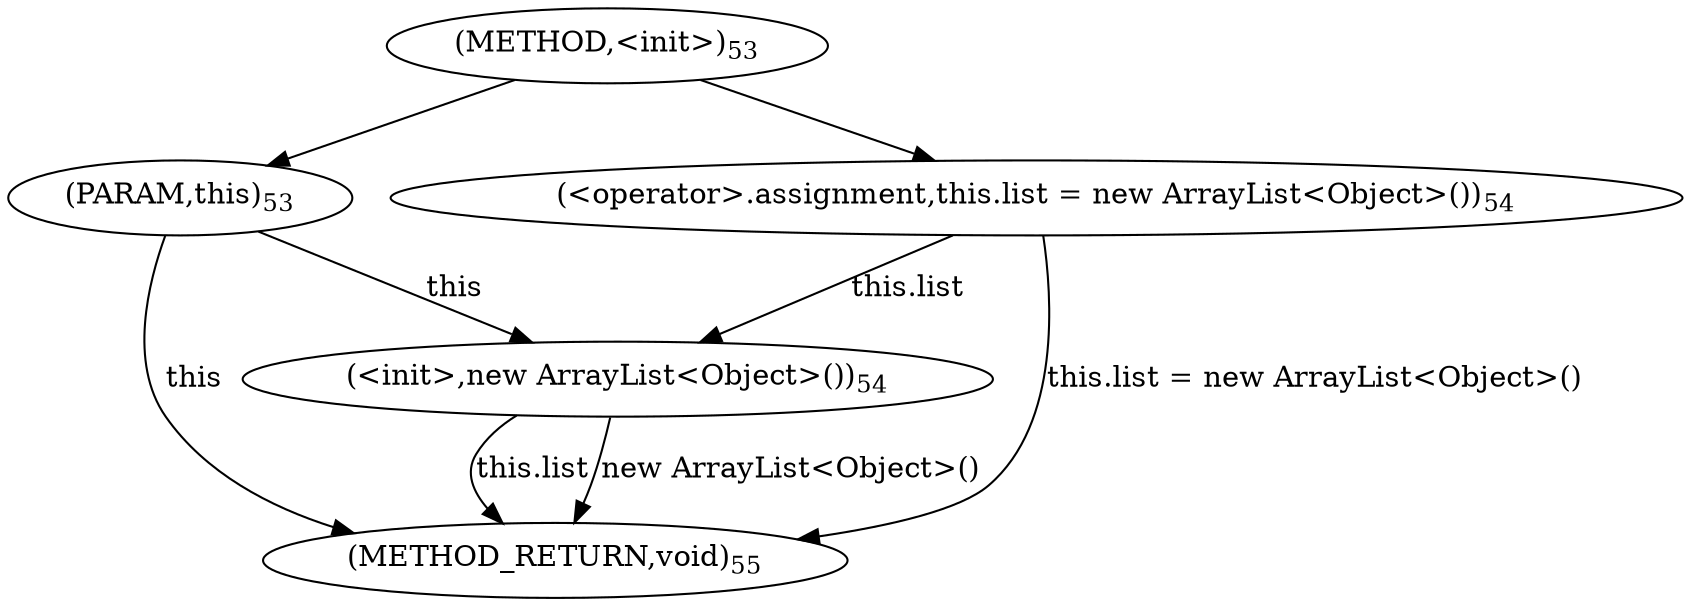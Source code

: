 digraph "&lt;init&gt;" {  
"202" [label = <(METHOD,&lt;init&gt;)<SUB>53</SUB>> ]
"214" [label = <(METHOD_RETURN,void)<SUB>55</SUB>> ]
"102" [label = <(PARAM,this)<SUB>53</SUB>> ]
"204" [label = <(&lt;operator&gt;.assignment,this.list = new ArrayList&lt;Object&gt;())<SUB>54</SUB>> ]
"208" [label = <(&lt;init&gt;,new ArrayList&lt;Object&gt;())<SUB>54</SUB>> ]
"204" [label = <(&lt;operator&gt;.assignment,this.list = new ArrayList&lt;Object&gt;())<SUB>54</SUB>> ]
"204" [label = <(&lt;operator&gt;.assignment,this.list = new ArrayList&lt;Object&gt;())<SUB>54</SUB>> ]
"208" [label = <(&lt;init&gt;,new ArrayList&lt;Object&gt;())<SUB>54</SUB>> ]
  "102" -> "214"  [ label = "this"] 
  "204" -> "214"  [ label = "this.list = new ArrayList&lt;Object&gt;()"] 
  "208" -> "214"  [ label = "this.list"] 
  "208" -> "214"  [ label = "new ArrayList&lt;Object&gt;()"] 
  "202" -> "102" 
  "202" -> "204" 
  "102" -> "208"  [ label = "this"] 
  "204" -> "208"  [ label = "this.list"] 
}
